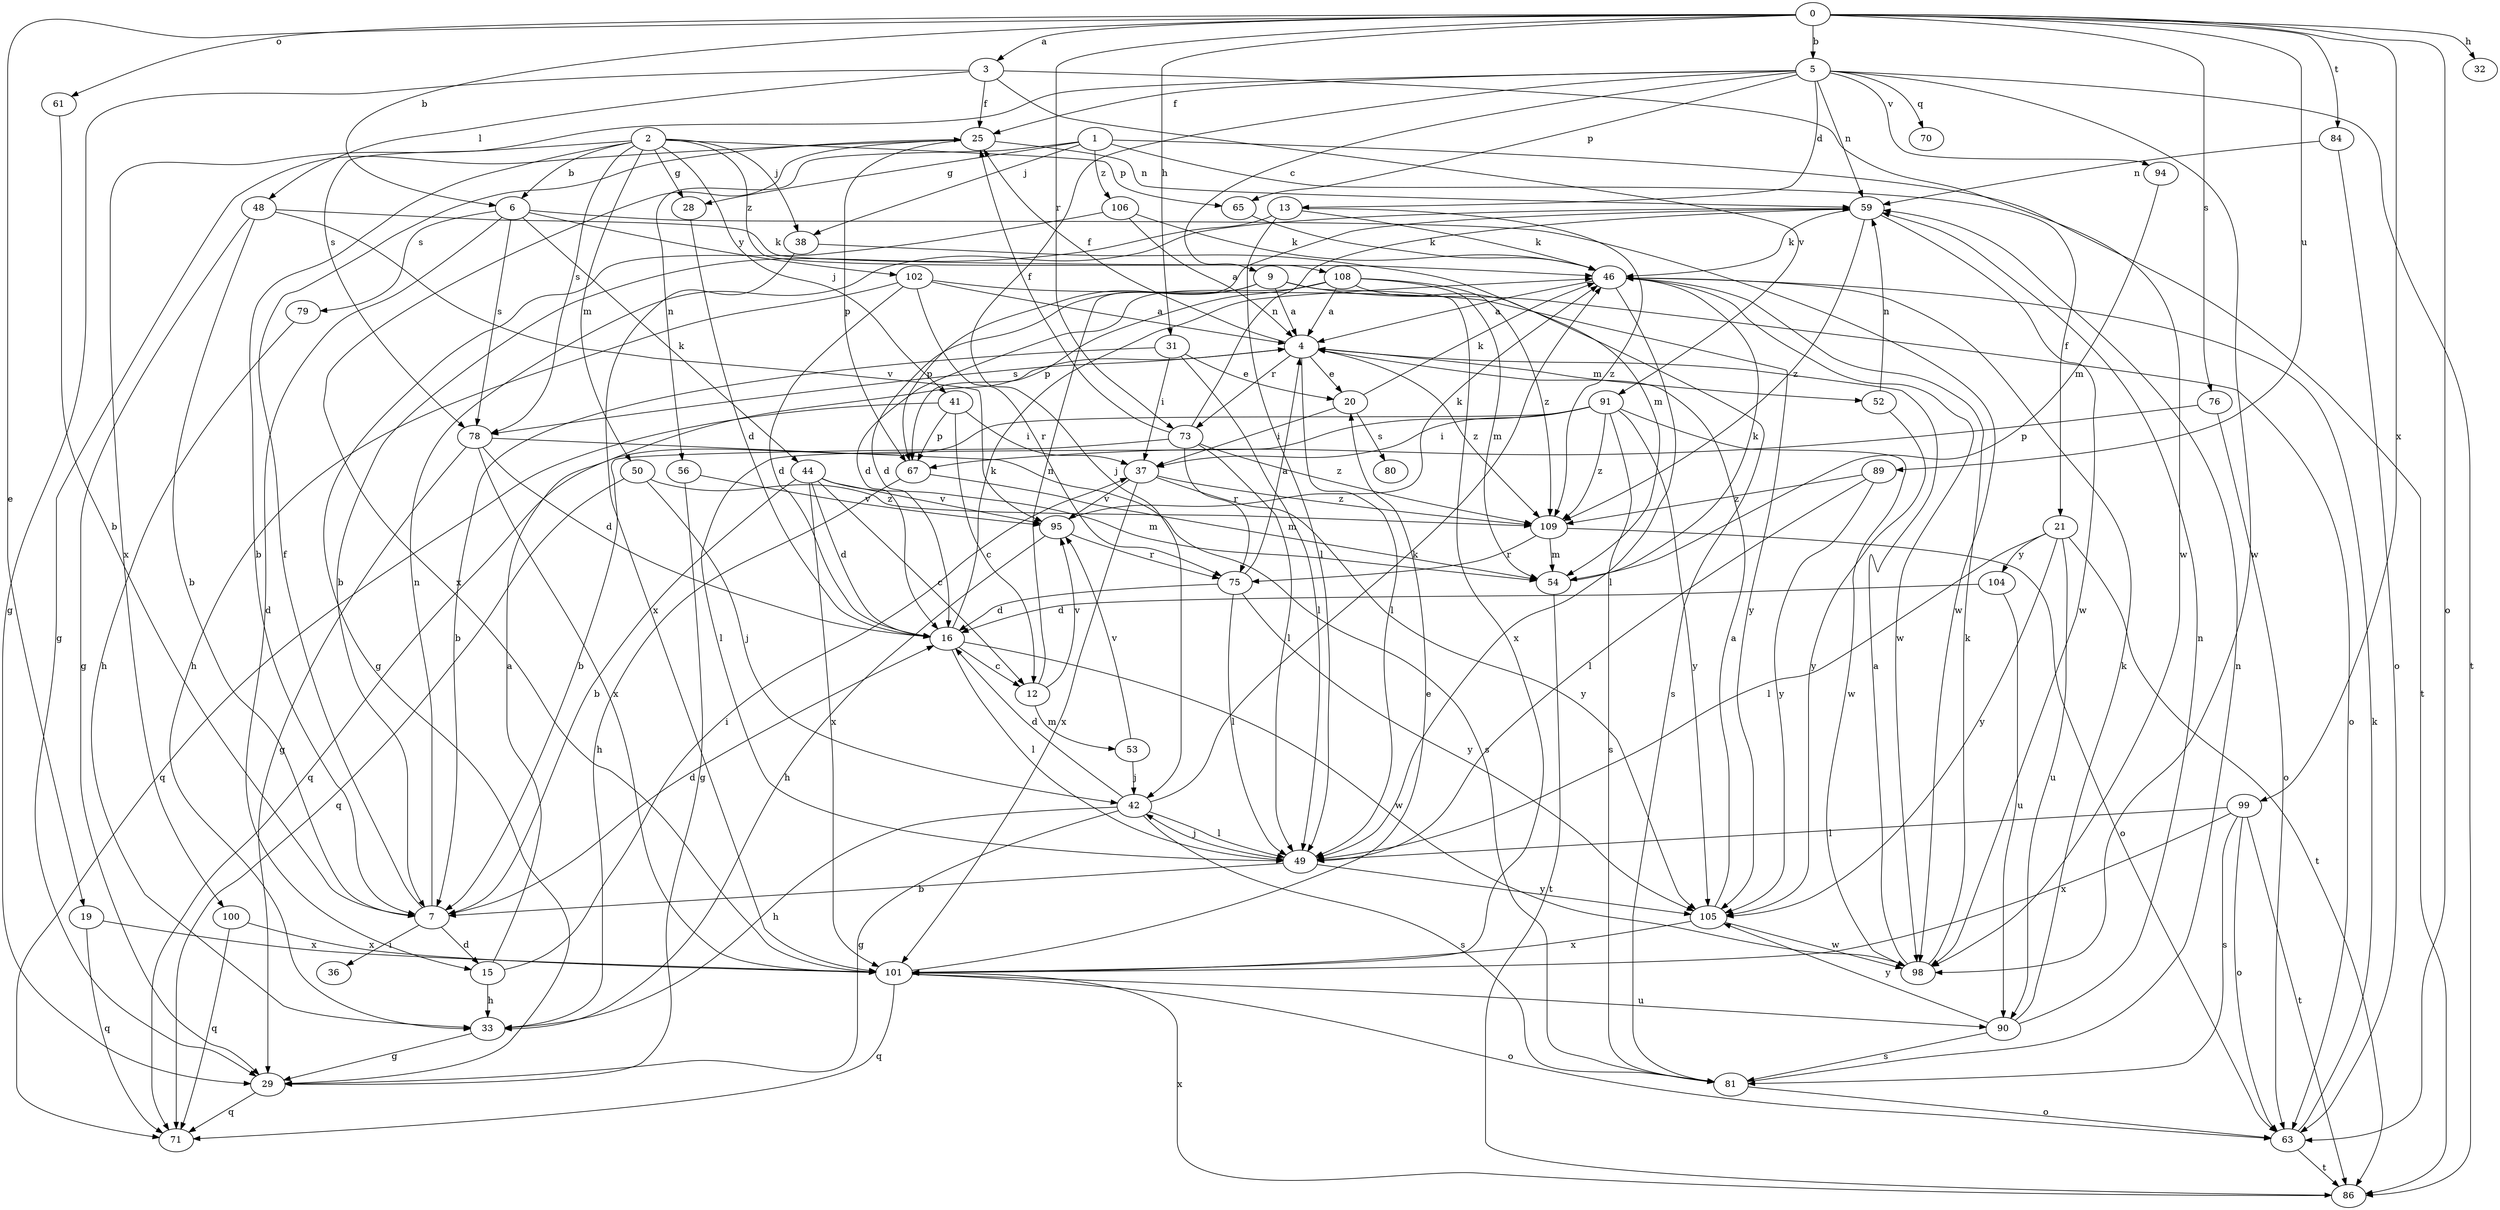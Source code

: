 strict digraph  {
0;
1;
2;
3;
4;
5;
6;
7;
9;
12;
13;
15;
16;
19;
20;
21;
25;
28;
29;
31;
32;
33;
36;
37;
38;
41;
42;
44;
46;
48;
49;
50;
52;
53;
54;
56;
59;
61;
63;
65;
67;
70;
71;
73;
75;
76;
78;
79;
80;
81;
84;
86;
89;
90;
91;
94;
95;
98;
99;
100;
101;
102;
104;
105;
106;
108;
109;
0 -> 3  [label=a];
0 -> 5  [label=b];
0 -> 6  [label=b];
0 -> 19  [label=e];
0 -> 31  [label=h];
0 -> 32  [label=h];
0 -> 61  [label=o];
0 -> 63  [label=o];
0 -> 73  [label=r];
0 -> 76  [label=s];
0 -> 84  [label=t];
0 -> 89  [label=u];
0 -> 99  [label=x];
1 -> 21  [label=f];
1 -> 28  [label=g];
1 -> 38  [label=j];
1 -> 56  [label=n];
1 -> 86  [label=t];
1 -> 106  [label=z];
2 -> 6  [label=b];
2 -> 7  [label=b];
2 -> 28  [label=g];
2 -> 38  [label=j];
2 -> 41  [label=j];
2 -> 50  [label=m];
2 -> 65  [label=p];
2 -> 78  [label=s];
2 -> 100  [label=x];
2 -> 108  [label=z];
3 -> 25  [label=f];
3 -> 29  [label=g];
3 -> 48  [label=l];
3 -> 91  [label=v];
3 -> 98  [label=w];
4 -> 20  [label=e];
4 -> 25  [label=f];
4 -> 49  [label=l];
4 -> 52  [label=m];
4 -> 73  [label=r];
4 -> 78  [label=s];
4 -> 109  [label=z];
5 -> 9  [label=c];
5 -> 13  [label=d];
5 -> 25  [label=f];
5 -> 42  [label=j];
5 -> 59  [label=n];
5 -> 65  [label=p];
5 -> 70  [label=q];
5 -> 78  [label=s];
5 -> 86  [label=t];
5 -> 94  [label=v];
5 -> 98  [label=w];
6 -> 15  [label=d];
6 -> 44  [label=k];
6 -> 78  [label=s];
6 -> 79  [label=s];
6 -> 98  [label=w];
6 -> 102  [label=y];
7 -> 15  [label=d];
7 -> 16  [label=d];
7 -> 25  [label=f];
7 -> 36  [label=i];
7 -> 59  [label=n];
9 -> 4  [label=a];
9 -> 16  [label=d];
9 -> 63  [label=o];
9 -> 67  [label=p];
9 -> 101  [label=x];
12 -> 53  [label=m];
12 -> 59  [label=n];
12 -> 95  [label=v];
13 -> 7  [label=b];
13 -> 46  [label=k];
13 -> 49  [label=l];
13 -> 109  [label=z];
15 -> 4  [label=a];
15 -> 33  [label=h];
15 -> 37  [label=i];
16 -> 12  [label=c];
16 -> 46  [label=k];
16 -> 49  [label=l];
16 -> 98  [label=w];
19 -> 71  [label=q];
19 -> 101  [label=x];
20 -> 37  [label=i];
20 -> 46  [label=k];
20 -> 80  [label=s];
21 -> 49  [label=l];
21 -> 86  [label=t];
21 -> 90  [label=u];
21 -> 104  [label=y];
21 -> 105  [label=y];
25 -> 29  [label=g];
25 -> 59  [label=n];
25 -> 67  [label=p];
25 -> 101  [label=x];
28 -> 16  [label=d];
29 -> 71  [label=q];
31 -> 7  [label=b];
31 -> 20  [label=e];
31 -> 37  [label=i];
31 -> 49  [label=l];
33 -> 29  [label=g];
37 -> 95  [label=v];
37 -> 101  [label=x];
37 -> 105  [label=y];
37 -> 109  [label=z];
38 -> 54  [label=m];
38 -> 101  [label=x];
41 -> 12  [label=c];
41 -> 37  [label=i];
41 -> 67  [label=p];
41 -> 71  [label=q];
42 -> 16  [label=d];
42 -> 29  [label=g];
42 -> 33  [label=h];
42 -> 46  [label=k];
42 -> 49  [label=l];
42 -> 81  [label=s];
44 -> 7  [label=b];
44 -> 12  [label=c];
44 -> 16  [label=d];
44 -> 54  [label=m];
44 -> 95  [label=v];
44 -> 101  [label=x];
46 -> 4  [label=a];
46 -> 49  [label=l];
46 -> 98  [label=w];
48 -> 7  [label=b];
48 -> 29  [label=g];
48 -> 46  [label=k];
48 -> 95  [label=v];
49 -> 7  [label=b];
49 -> 42  [label=j];
49 -> 105  [label=y];
50 -> 42  [label=j];
50 -> 71  [label=q];
50 -> 109  [label=z];
52 -> 59  [label=n];
52 -> 105  [label=y];
53 -> 42  [label=j];
53 -> 95  [label=v];
54 -> 46  [label=k];
54 -> 86  [label=t];
56 -> 29  [label=g];
56 -> 95  [label=v];
59 -> 46  [label=k];
59 -> 98  [label=w];
59 -> 109  [label=z];
61 -> 7  [label=b];
63 -> 46  [label=k];
63 -> 86  [label=t];
65 -> 46  [label=k];
67 -> 33  [label=h];
67 -> 54  [label=m];
73 -> 7  [label=b];
73 -> 25  [label=f];
73 -> 49  [label=l];
73 -> 59  [label=n];
73 -> 75  [label=r];
73 -> 109  [label=z];
75 -> 4  [label=a];
75 -> 16  [label=d];
75 -> 49  [label=l];
75 -> 105  [label=y];
76 -> 63  [label=o];
76 -> 67  [label=p];
78 -> 16  [label=d];
78 -> 29  [label=g];
78 -> 81  [label=s];
78 -> 101  [label=x];
79 -> 33  [label=h];
81 -> 59  [label=n];
81 -> 63  [label=o];
84 -> 59  [label=n];
84 -> 63  [label=o];
86 -> 101  [label=x];
89 -> 49  [label=l];
89 -> 105  [label=y];
89 -> 109  [label=z];
90 -> 46  [label=k];
90 -> 59  [label=n];
90 -> 81  [label=s];
90 -> 105  [label=y];
91 -> 37  [label=i];
91 -> 49  [label=l];
91 -> 71  [label=q];
91 -> 81  [label=s];
91 -> 98  [label=w];
91 -> 105  [label=y];
91 -> 109  [label=z];
94 -> 54  [label=m];
95 -> 33  [label=h];
95 -> 46  [label=k];
95 -> 75  [label=r];
98 -> 4  [label=a];
98 -> 46  [label=k];
99 -> 49  [label=l];
99 -> 63  [label=o];
99 -> 81  [label=s];
99 -> 86  [label=t];
99 -> 101  [label=x];
100 -> 71  [label=q];
100 -> 101  [label=x];
101 -> 20  [label=e];
101 -> 63  [label=o];
101 -> 71  [label=q];
101 -> 90  [label=u];
102 -> 4  [label=a];
102 -> 16  [label=d];
102 -> 33  [label=h];
102 -> 75  [label=r];
102 -> 105  [label=y];
104 -> 16  [label=d];
104 -> 90  [label=u];
105 -> 4  [label=a];
105 -> 98  [label=w];
105 -> 101  [label=x];
106 -> 4  [label=a];
106 -> 29  [label=g];
106 -> 46  [label=k];
108 -> 4  [label=a];
108 -> 16  [label=d];
108 -> 54  [label=m];
108 -> 67  [label=p];
108 -> 81  [label=s];
108 -> 109  [label=z];
109 -> 54  [label=m];
109 -> 63  [label=o];
109 -> 75  [label=r];
}
